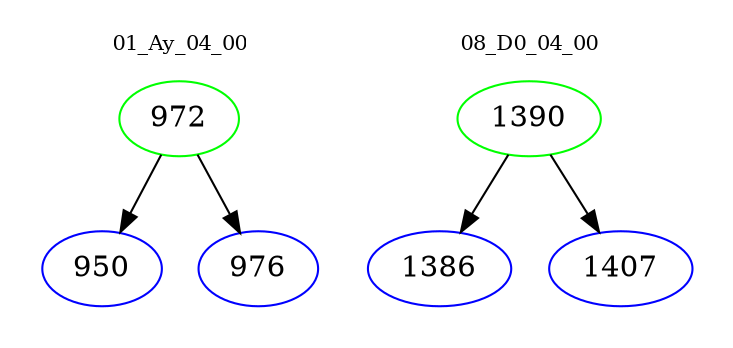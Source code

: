 digraph{
subgraph cluster_0 {
color = white
label = "01_Ay_04_00";
fontsize=10;
T0_972 [label="972", color="green"]
T0_972 -> T0_950 [color="black"]
T0_950 [label="950", color="blue"]
T0_972 -> T0_976 [color="black"]
T0_976 [label="976", color="blue"]
}
subgraph cluster_1 {
color = white
label = "08_D0_04_00";
fontsize=10;
T1_1390 [label="1390", color="green"]
T1_1390 -> T1_1386 [color="black"]
T1_1386 [label="1386", color="blue"]
T1_1390 -> T1_1407 [color="black"]
T1_1407 [label="1407", color="blue"]
}
}
